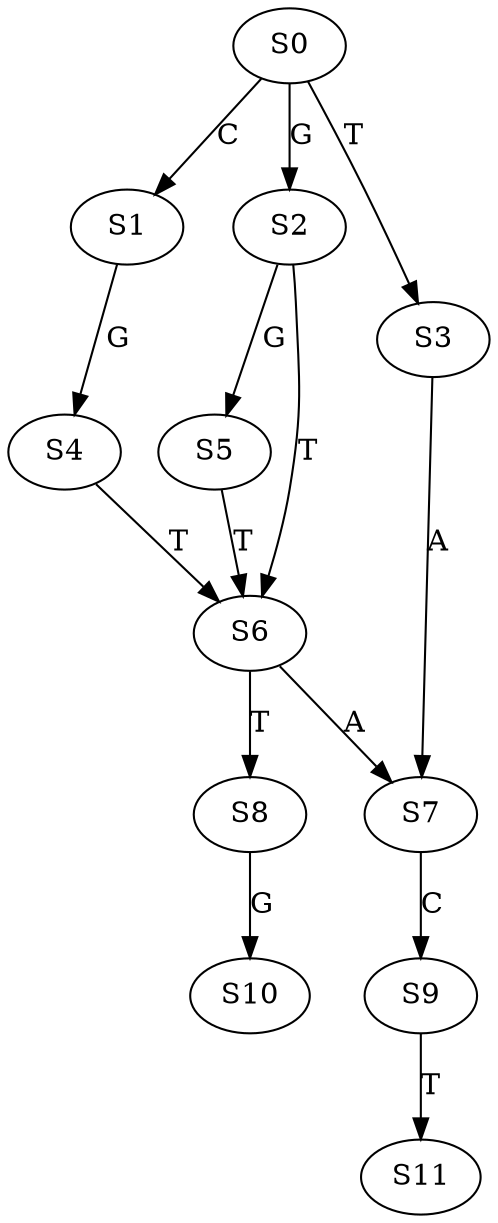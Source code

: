 strict digraph  {
	S0 -> S1 [ label = C ];
	S0 -> S2 [ label = G ];
	S0 -> S3 [ label = T ];
	S1 -> S4 [ label = G ];
	S2 -> S5 [ label = G ];
	S2 -> S6 [ label = T ];
	S3 -> S7 [ label = A ];
	S4 -> S6 [ label = T ];
	S5 -> S6 [ label = T ];
	S6 -> S8 [ label = T ];
	S6 -> S7 [ label = A ];
	S7 -> S9 [ label = C ];
	S8 -> S10 [ label = G ];
	S9 -> S11 [ label = T ];
}
